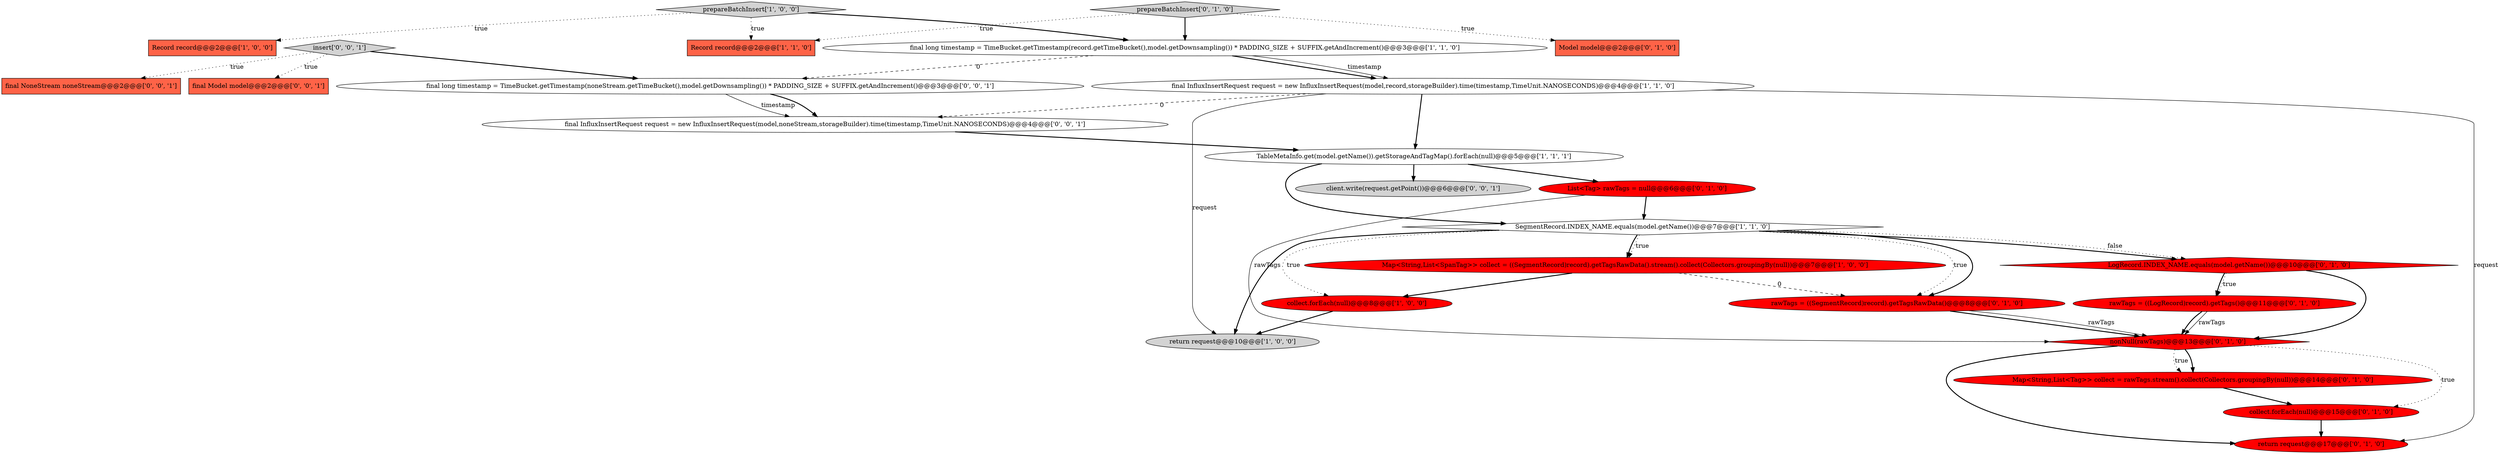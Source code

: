 digraph {
10 [style = filled, label = "rawTags = ((SegmentRecord)record).getTagsRawData()@@@8@@@['0', '1', '0']", fillcolor = red, shape = ellipse image = "AAA1AAABBB2BBB"];
12 [style = filled, label = "nonNull(rawTags)@@@13@@@['0', '1', '0']", fillcolor = red, shape = diamond image = "AAA1AAABBB2BBB"];
25 [style = filled, label = "insert['0', '0', '1']", fillcolor = lightgray, shape = diamond image = "AAA0AAABBB3BBB"];
13 [style = filled, label = "Model model@@@2@@@['0', '1', '0']", fillcolor = tomato, shape = box image = "AAA0AAABBB2BBB"];
19 [style = filled, label = "List<Tag> rawTags = null@@@6@@@['0', '1', '0']", fillcolor = red, shape = ellipse image = "AAA1AAABBB2BBB"];
18 [style = filled, label = "collect.forEach(null)@@@15@@@['0', '1', '0']", fillcolor = red, shape = ellipse image = "AAA1AAABBB2BBB"];
17 [style = filled, label = "rawTags = ((LogRecord)record).getTags()@@@11@@@['0', '1', '0']", fillcolor = red, shape = ellipse image = "AAA1AAABBB2BBB"];
2 [style = filled, label = "final long timestamp = TimeBucket.getTimestamp(record.getTimeBucket(),model.getDownsampling()) * PADDING_SIZE + SUFFIX.getAndIncrement()@@@3@@@['1', '1', '0']", fillcolor = white, shape = ellipse image = "AAA0AAABBB1BBB"];
15 [style = filled, label = "Map<String,List<Tag>> collect = rawTags.stream().collect(Collectors.groupingBy(null))@@@14@@@['0', '1', '0']", fillcolor = red, shape = ellipse image = "AAA1AAABBB2BBB"];
21 [style = filled, label = "final long timestamp = TimeBucket.getTimestamp(noneStream.getTimeBucket(),model.getDownsampling()) * PADDING_SIZE + SUFFIX.getAndIncrement()@@@3@@@['0', '0', '1']", fillcolor = white, shape = ellipse image = "AAA0AAABBB3BBB"];
1 [style = filled, label = "Record record@@@2@@@['1', '1', '0']", fillcolor = tomato, shape = box image = "AAA0AAABBB1BBB"];
4 [style = filled, label = "final InfluxInsertRequest request = new InfluxInsertRequest(model,record,storageBuilder).time(timestamp,TimeUnit.NANOSECONDS)@@@4@@@['1', '1', '0']", fillcolor = white, shape = ellipse image = "AAA0AAABBB1BBB"];
5 [style = filled, label = "collect.forEach(null)@@@8@@@['1', '0', '0']", fillcolor = red, shape = ellipse image = "AAA1AAABBB1BBB"];
14 [style = filled, label = "return request@@@17@@@['0', '1', '0']", fillcolor = red, shape = ellipse image = "AAA1AAABBB2BBB"];
23 [style = filled, label = "final NoneStream noneStream@@@2@@@['0', '0', '1']", fillcolor = tomato, shape = box image = "AAA0AAABBB3BBB"];
22 [style = filled, label = "client.write(request.getPoint())@@@6@@@['0', '0', '1']", fillcolor = lightgray, shape = ellipse image = "AAA0AAABBB3BBB"];
6 [style = filled, label = "prepareBatchInsert['1', '0', '0']", fillcolor = lightgray, shape = diamond image = "AAA0AAABBB1BBB"];
0 [style = filled, label = "Record record@@@2@@@['1', '0', '0']", fillcolor = tomato, shape = box image = "AAA0AAABBB1BBB"];
7 [style = filled, label = "TableMetaInfo.get(model.getName()).getStorageAndTagMap().forEach(null)@@@5@@@['1', '1', '1']", fillcolor = white, shape = ellipse image = "AAA0AAABBB1BBB"];
8 [style = filled, label = "Map<String,List<SpanTag>> collect = ((SegmentRecord)record).getTagsRawData().stream().collect(Collectors.groupingBy(null))@@@7@@@['1', '0', '0']", fillcolor = red, shape = ellipse image = "AAA1AAABBB1BBB"];
20 [style = filled, label = "final InfluxInsertRequest request = new InfluxInsertRequest(model,noneStream,storageBuilder).time(timestamp,TimeUnit.NANOSECONDS)@@@4@@@['0', '0', '1']", fillcolor = white, shape = ellipse image = "AAA0AAABBB3BBB"];
11 [style = filled, label = "prepareBatchInsert['0', '1', '0']", fillcolor = lightgray, shape = diamond image = "AAA0AAABBB2BBB"];
24 [style = filled, label = "final Model model@@@2@@@['0', '0', '1']", fillcolor = tomato, shape = box image = "AAA0AAABBB3BBB"];
9 [style = filled, label = "return request@@@10@@@['1', '0', '0']", fillcolor = lightgray, shape = ellipse image = "AAA0AAABBB1BBB"];
16 [style = filled, label = "LogRecord.INDEX_NAME.equals(model.getName())@@@10@@@['0', '1', '0']", fillcolor = red, shape = diamond image = "AAA1AAABBB2BBB"];
3 [style = filled, label = "SegmentRecord.INDEX_NAME.equals(model.getName())@@@7@@@['1', '1', '0']", fillcolor = white, shape = diamond image = "AAA0AAABBB1BBB"];
17->12 [style = solid, label="rawTags"];
8->10 [style = dashed, label="0"];
4->9 [style = solid, label="request"];
5->9 [style = bold, label=""];
11->1 [style = dotted, label="true"];
16->17 [style = dotted, label="true"];
21->20 [style = solid, label="timestamp"];
3->10 [style = dotted, label="true"];
12->15 [style = bold, label=""];
6->1 [style = dotted, label="true"];
12->15 [style = dotted, label="true"];
4->14 [style = solid, label="request"];
25->24 [style = dotted, label="true"];
12->18 [style = dotted, label="true"];
16->17 [style = bold, label=""];
11->13 [style = dotted, label="true"];
3->16 [style = bold, label=""];
19->12 [style = solid, label="rawTags"];
2->4 [style = bold, label=""];
15->18 [style = bold, label=""];
11->2 [style = bold, label=""];
7->3 [style = bold, label=""];
4->7 [style = bold, label=""];
6->2 [style = bold, label=""];
3->9 [style = bold, label=""];
3->10 [style = bold, label=""];
7->22 [style = bold, label=""];
17->12 [style = bold, label=""];
3->5 [style = dotted, label="true"];
21->20 [style = bold, label=""];
8->5 [style = bold, label=""];
2->21 [style = dashed, label="0"];
4->20 [style = dashed, label="0"];
10->12 [style = bold, label=""];
3->8 [style = bold, label=""];
12->14 [style = bold, label=""];
10->12 [style = solid, label="rawTags"];
6->0 [style = dotted, label="true"];
25->23 [style = dotted, label="true"];
20->7 [style = bold, label=""];
3->8 [style = dotted, label="true"];
7->19 [style = bold, label=""];
2->4 [style = solid, label="timestamp"];
19->3 [style = bold, label=""];
16->12 [style = bold, label=""];
18->14 [style = bold, label=""];
3->16 [style = dotted, label="false"];
25->21 [style = bold, label=""];
}
